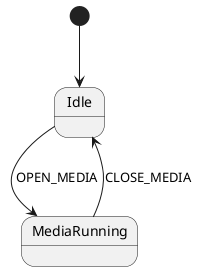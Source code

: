 @startuml

[*] --> Idle
Idle --> MediaRunning: OPEN_MEDIA
MediaRunning -up-> Idle: CLOSE_MEDIA

@enduml